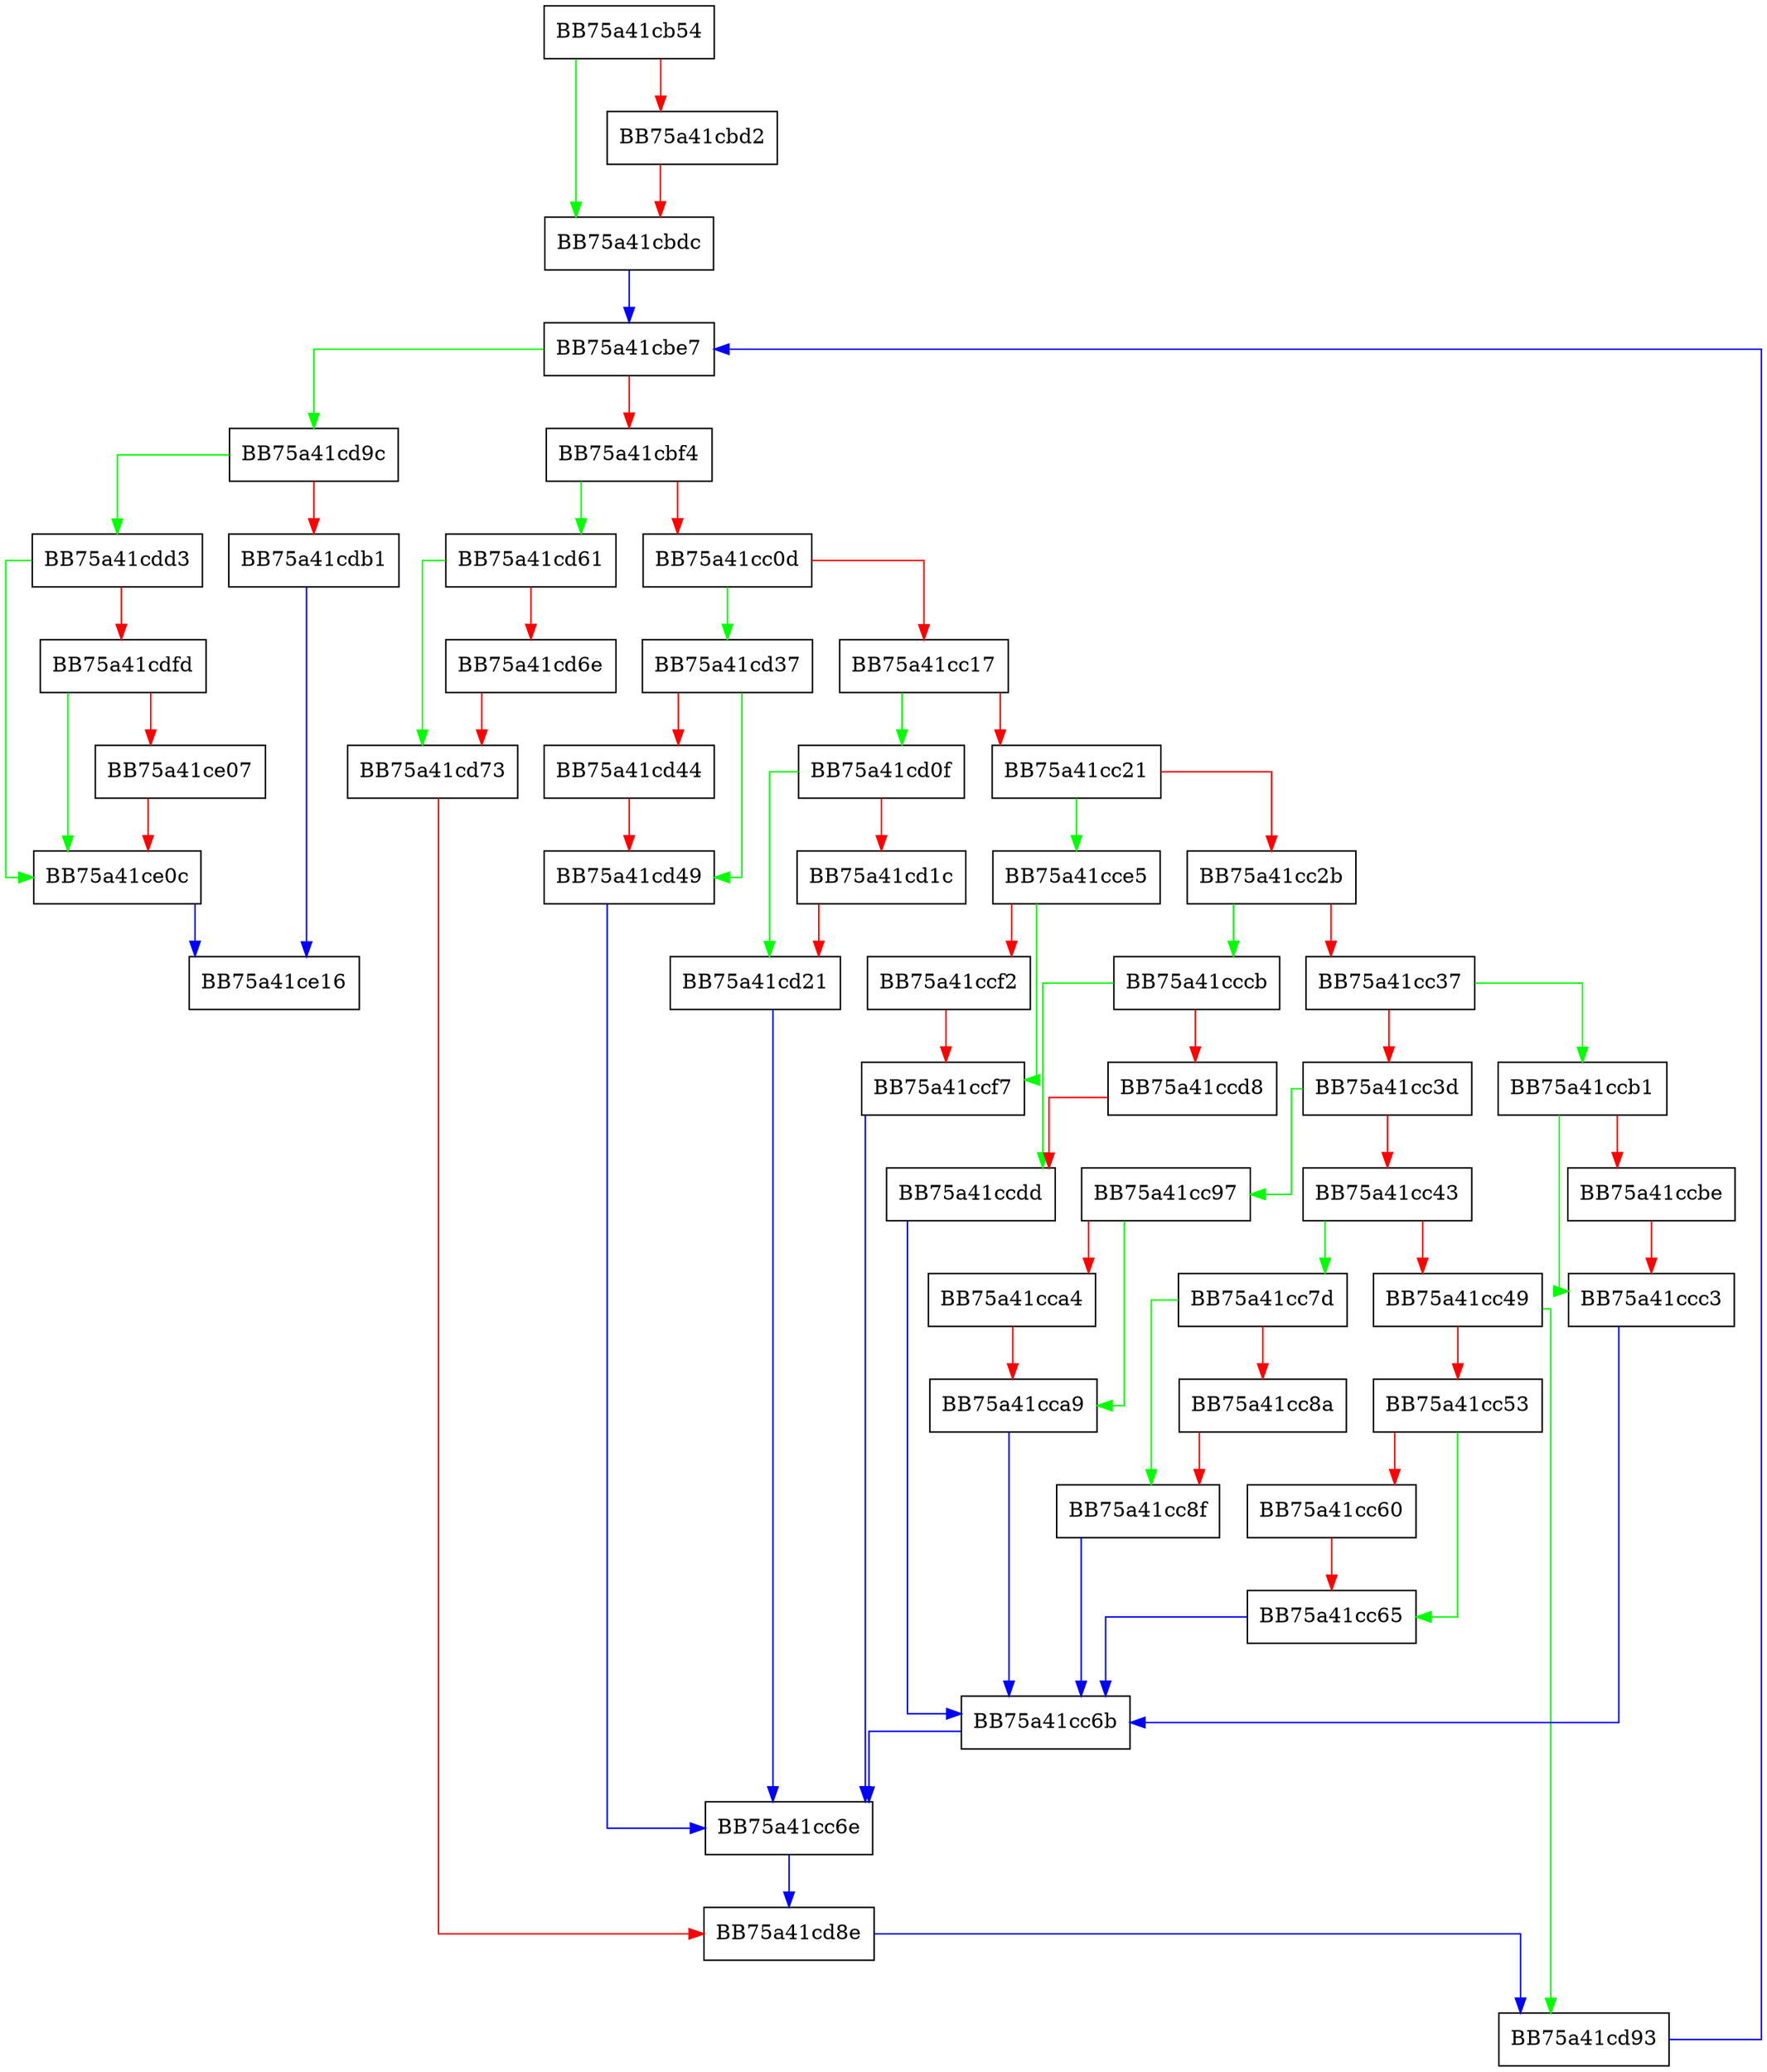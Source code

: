 digraph SigshaFromDatabaseRecord {
  node [shape="box"];
  graph [splines=ortho];
  BB75a41cb54 -> BB75a41cbdc [color="green"];
  BB75a41cb54 -> BB75a41cbd2 [color="red"];
  BB75a41cbd2 -> BB75a41cbdc [color="red"];
  BB75a41cbdc -> BB75a41cbe7 [color="blue"];
  BB75a41cbe7 -> BB75a41cd9c [color="green"];
  BB75a41cbe7 -> BB75a41cbf4 [color="red"];
  BB75a41cbf4 -> BB75a41cd61 [color="green"];
  BB75a41cbf4 -> BB75a41cc0d [color="red"];
  BB75a41cc0d -> BB75a41cd37 [color="green"];
  BB75a41cc0d -> BB75a41cc17 [color="red"];
  BB75a41cc17 -> BB75a41cd0f [color="green"];
  BB75a41cc17 -> BB75a41cc21 [color="red"];
  BB75a41cc21 -> BB75a41cce5 [color="green"];
  BB75a41cc21 -> BB75a41cc2b [color="red"];
  BB75a41cc2b -> BB75a41cccb [color="green"];
  BB75a41cc2b -> BB75a41cc37 [color="red"];
  BB75a41cc37 -> BB75a41ccb1 [color="green"];
  BB75a41cc37 -> BB75a41cc3d [color="red"];
  BB75a41cc3d -> BB75a41cc97 [color="green"];
  BB75a41cc3d -> BB75a41cc43 [color="red"];
  BB75a41cc43 -> BB75a41cc7d [color="green"];
  BB75a41cc43 -> BB75a41cc49 [color="red"];
  BB75a41cc49 -> BB75a41cd93 [color="green"];
  BB75a41cc49 -> BB75a41cc53 [color="red"];
  BB75a41cc53 -> BB75a41cc65 [color="green"];
  BB75a41cc53 -> BB75a41cc60 [color="red"];
  BB75a41cc60 -> BB75a41cc65 [color="red"];
  BB75a41cc65 -> BB75a41cc6b [color="blue"];
  BB75a41cc6b -> BB75a41cc6e [color="blue"];
  BB75a41cc6e -> BB75a41cd8e [color="blue"];
  BB75a41cc7d -> BB75a41cc8f [color="green"];
  BB75a41cc7d -> BB75a41cc8a [color="red"];
  BB75a41cc8a -> BB75a41cc8f [color="red"];
  BB75a41cc8f -> BB75a41cc6b [color="blue"];
  BB75a41cc97 -> BB75a41cca9 [color="green"];
  BB75a41cc97 -> BB75a41cca4 [color="red"];
  BB75a41cca4 -> BB75a41cca9 [color="red"];
  BB75a41cca9 -> BB75a41cc6b [color="blue"];
  BB75a41ccb1 -> BB75a41ccc3 [color="green"];
  BB75a41ccb1 -> BB75a41ccbe [color="red"];
  BB75a41ccbe -> BB75a41ccc3 [color="red"];
  BB75a41ccc3 -> BB75a41cc6b [color="blue"];
  BB75a41cccb -> BB75a41ccdd [color="green"];
  BB75a41cccb -> BB75a41ccd8 [color="red"];
  BB75a41ccd8 -> BB75a41ccdd [color="red"];
  BB75a41ccdd -> BB75a41cc6b [color="blue"];
  BB75a41cce5 -> BB75a41ccf7 [color="green"];
  BB75a41cce5 -> BB75a41ccf2 [color="red"];
  BB75a41ccf2 -> BB75a41ccf7 [color="red"];
  BB75a41ccf7 -> BB75a41cc6e [color="blue"];
  BB75a41cd0f -> BB75a41cd21 [color="green"];
  BB75a41cd0f -> BB75a41cd1c [color="red"];
  BB75a41cd1c -> BB75a41cd21 [color="red"];
  BB75a41cd21 -> BB75a41cc6e [color="blue"];
  BB75a41cd37 -> BB75a41cd49 [color="green"];
  BB75a41cd37 -> BB75a41cd44 [color="red"];
  BB75a41cd44 -> BB75a41cd49 [color="red"];
  BB75a41cd49 -> BB75a41cc6e [color="blue"];
  BB75a41cd61 -> BB75a41cd73 [color="green"];
  BB75a41cd61 -> BB75a41cd6e [color="red"];
  BB75a41cd6e -> BB75a41cd73 [color="red"];
  BB75a41cd73 -> BB75a41cd8e [color="red"];
  BB75a41cd8e -> BB75a41cd93 [color="blue"];
  BB75a41cd93 -> BB75a41cbe7 [color="blue"];
  BB75a41cd9c -> BB75a41cdd3 [color="green"];
  BB75a41cd9c -> BB75a41cdb1 [color="red"];
  BB75a41cdb1 -> BB75a41ce16 [color="blue"];
  BB75a41cdd3 -> BB75a41ce0c [color="green"];
  BB75a41cdd3 -> BB75a41cdfd [color="red"];
  BB75a41cdfd -> BB75a41ce0c [color="green"];
  BB75a41cdfd -> BB75a41ce07 [color="red"];
  BB75a41ce07 -> BB75a41ce0c [color="red"];
  BB75a41ce0c -> BB75a41ce16 [color="blue"];
}
